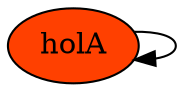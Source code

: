 digraph B{
nodo1760039730 -> nodo1760039730
{rank = same; nodo1760039730 nodo1760039730}
nodo1760039730[label="holA",style=filled, fillcolor="#FF4000"]
}
